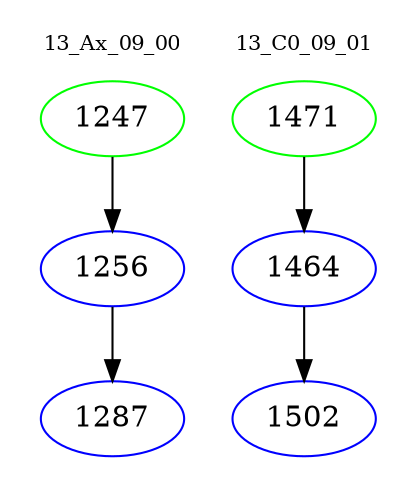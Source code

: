 digraph{
subgraph cluster_0 {
color = white
label = "13_Ax_09_00";
fontsize=10;
T0_1247 [label="1247", color="green"]
T0_1247 -> T0_1256 [color="black"]
T0_1256 [label="1256", color="blue"]
T0_1256 -> T0_1287 [color="black"]
T0_1287 [label="1287", color="blue"]
}
subgraph cluster_1 {
color = white
label = "13_C0_09_01";
fontsize=10;
T1_1471 [label="1471", color="green"]
T1_1471 -> T1_1464 [color="black"]
T1_1464 [label="1464", color="blue"]
T1_1464 -> T1_1502 [color="black"]
T1_1502 [label="1502", color="blue"]
}
}
